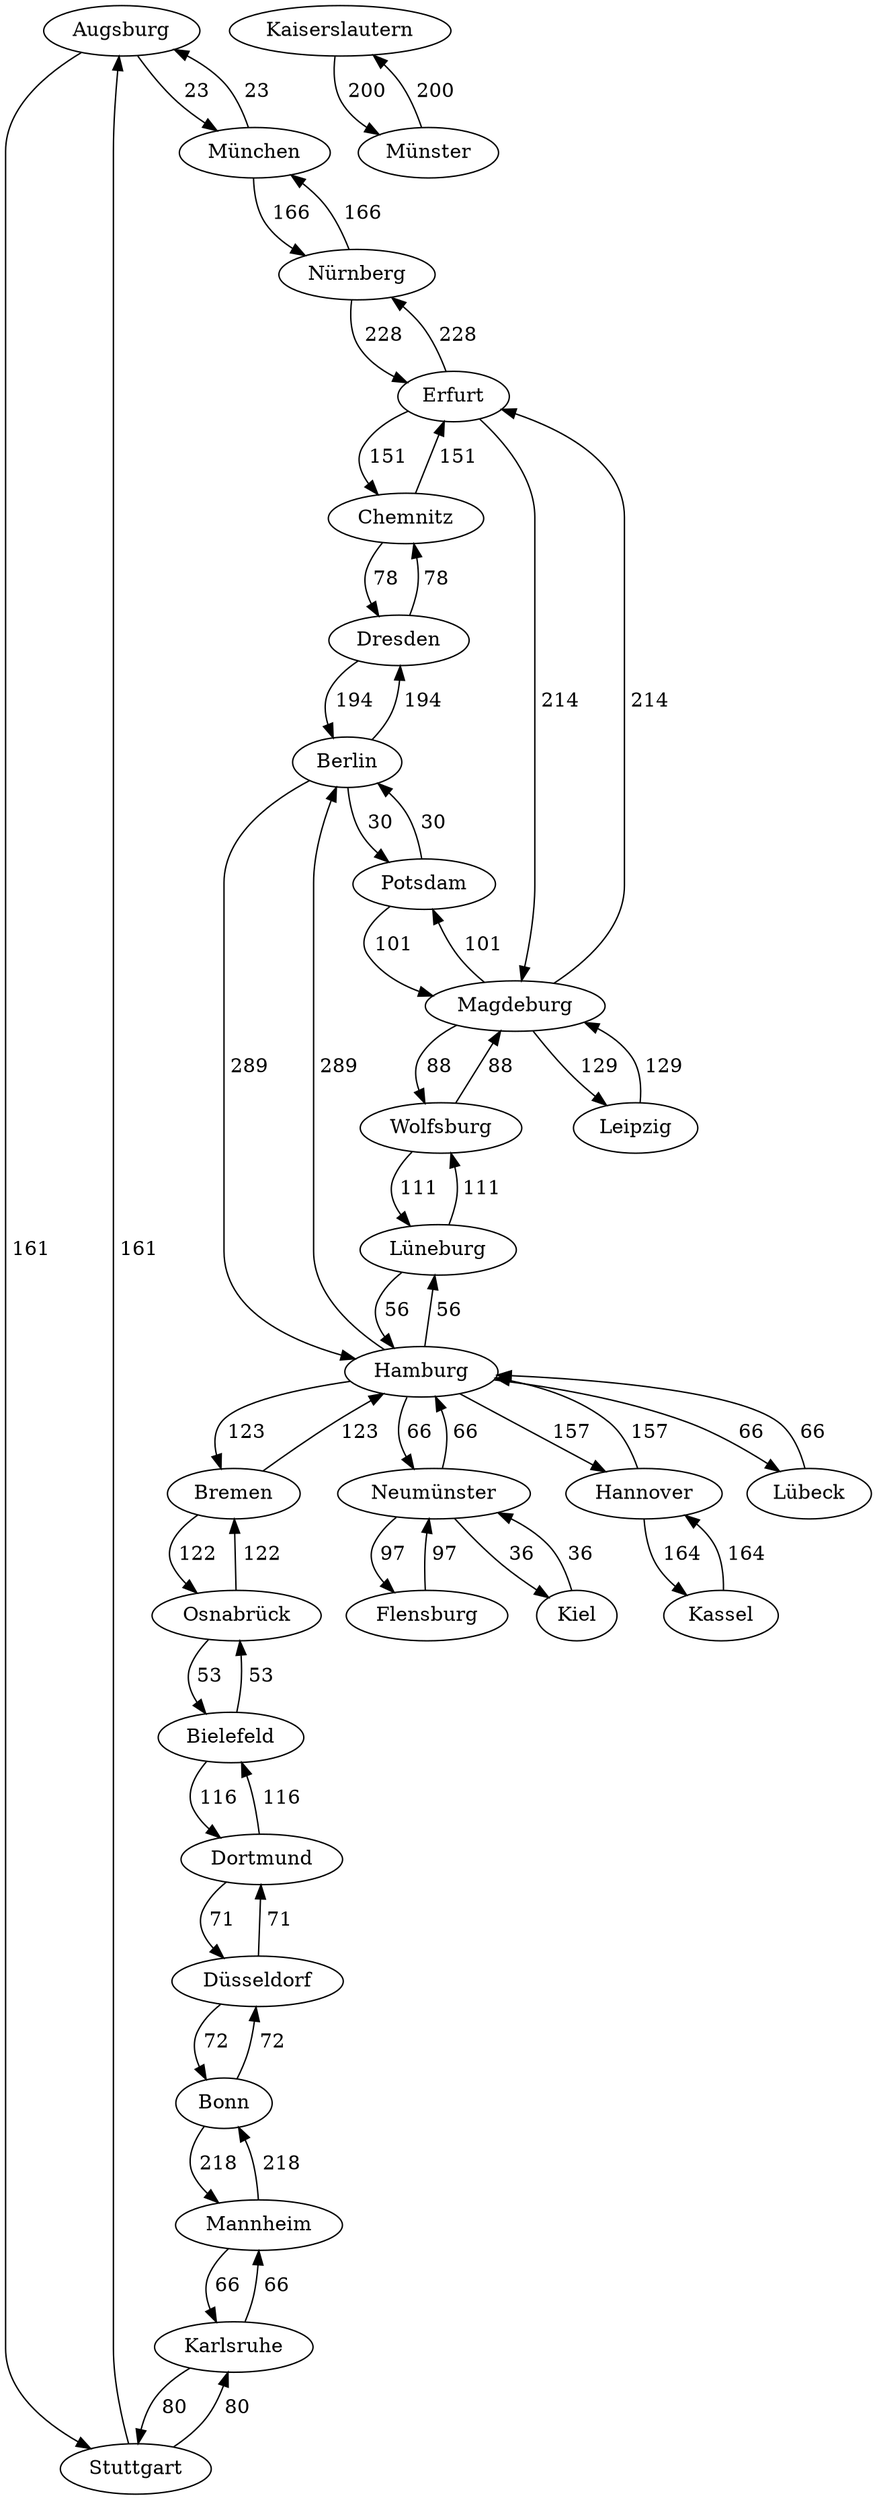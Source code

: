 digraph graph_01
{
Augsburg
München
Stuttgart
Berlin
Dresden
Hamburg
Potsdam
Bielefeld
Dortmund
Osnabrück
Bonn
Düsseldorf
Mannheim
Bremen
Chemnitz
Erfurt
Magdeburg
Nürnberg
Flensburg
Neumünster
Hannover
Lübeck
Lüneburg
Kassel
Kaiserslautern
Münster
Karlsruhe
Kiel
Leipzig
Wolfsburg
Augsburg -> München [label=" 23  "]
Augsburg -> Stuttgart [label=" 161  "]
München -> Augsburg [label=" 23  "]
München -> Nürnberg [label=" 166  "]
Stuttgart -> Augsburg [label=" 161  "]
Stuttgart -> Karlsruhe [label=" 80  "]
Berlin -> Dresden [label=" 194  "]
Berlin -> Hamburg [label=" 289  "]
Berlin -> Potsdam [label=" 30  "]
Dresden -> Berlin [label=" 194  "]
Dresden -> Chemnitz [label=" 78  "]
Hamburg -> Berlin [label=" 289  "]
Hamburg -> Bremen [label=" 123  "]
Hamburg -> Neumünster [label=" 66  "]
Hamburg -> Hannover [label=" 157  "]
Hamburg -> Lübeck [label=" 66  "]
Hamburg -> Lüneburg [label=" 56  "]
Potsdam -> Berlin [label=" 30  "]
Potsdam -> Magdeburg [label=" 101  "]
Bielefeld -> Dortmund [label=" 116  "]
Bielefeld -> Osnabrück [label=" 53  "]
Dortmund -> Bielefeld [label=" 116  "]
Dortmund -> Düsseldorf [label=" 71  "]
Osnabrück -> Bielefeld [label=" 53  "]
Osnabrück -> Bremen [label=" 122  "]
Bonn -> Düsseldorf [label=" 72  "]
Bonn -> Mannheim [label=" 218  "]
Düsseldorf -> Dortmund [label=" 71  "]
Düsseldorf -> Bonn [label=" 72  "]
Mannheim -> Bonn [label=" 218  "]
Mannheim -> Karlsruhe [label=" 66  "]
Bremen -> Hamburg [label=" 123  "]
Bremen -> Osnabrück [label=" 122  "]
Chemnitz -> Dresden [label=" 78  "]
Chemnitz -> Erfurt [label=" 151  "]
Erfurt -> Chemnitz [label=" 151  "]
Erfurt -> Magdeburg [label=" 214  "]
Erfurt -> Nürnberg [label=" 228  "]
Magdeburg -> Potsdam [label=" 101  "]
Magdeburg -> Erfurt [label=" 214  "]
Magdeburg -> Leipzig [label=" 129  "]
Magdeburg -> Wolfsburg [label=" 88  "]
Nürnberg -> München [label=" 166  "]
Nürnberg -> Erfurt [label=" 228  "]
Flensburg -> Neumünster [label=" 97  "]
Neumünster -> Hamburg [label=" 66  "]
Neumünster -> Flensburg [label=" 97  "]
Neumünster -> Kiel [label=" 36  "]
Hannover -> Hamburg [label=" 157  "]
Hannover -> Kassel [label=" 164  "]
Lübeck -> Hamburg [label=" 66  "]
Lüneburg -> Hamburg [label=" 56  "]
Lüneburg -> Wolfsburg [label=" 111  "]
Kassel -> Hannover [label=" 164  "]
Kaiserslautern -> Münster [label=" 200  "]
Münster -> Kaiserslautern [label=" 200  "]
Karlsruhe -> Stuttgart [label=" 80  "]
Karlsruhe -> Mannheim [label=" 66  "]
Kiel -> Neumünster [label=" 36  "]
Leipzig -> Magdeburg [label=" 129  "]
Wolfsburg -> Magdeburg [label=" 88  "]
Wolfsburg -> Lüneburg [label=" 111  "]
}
